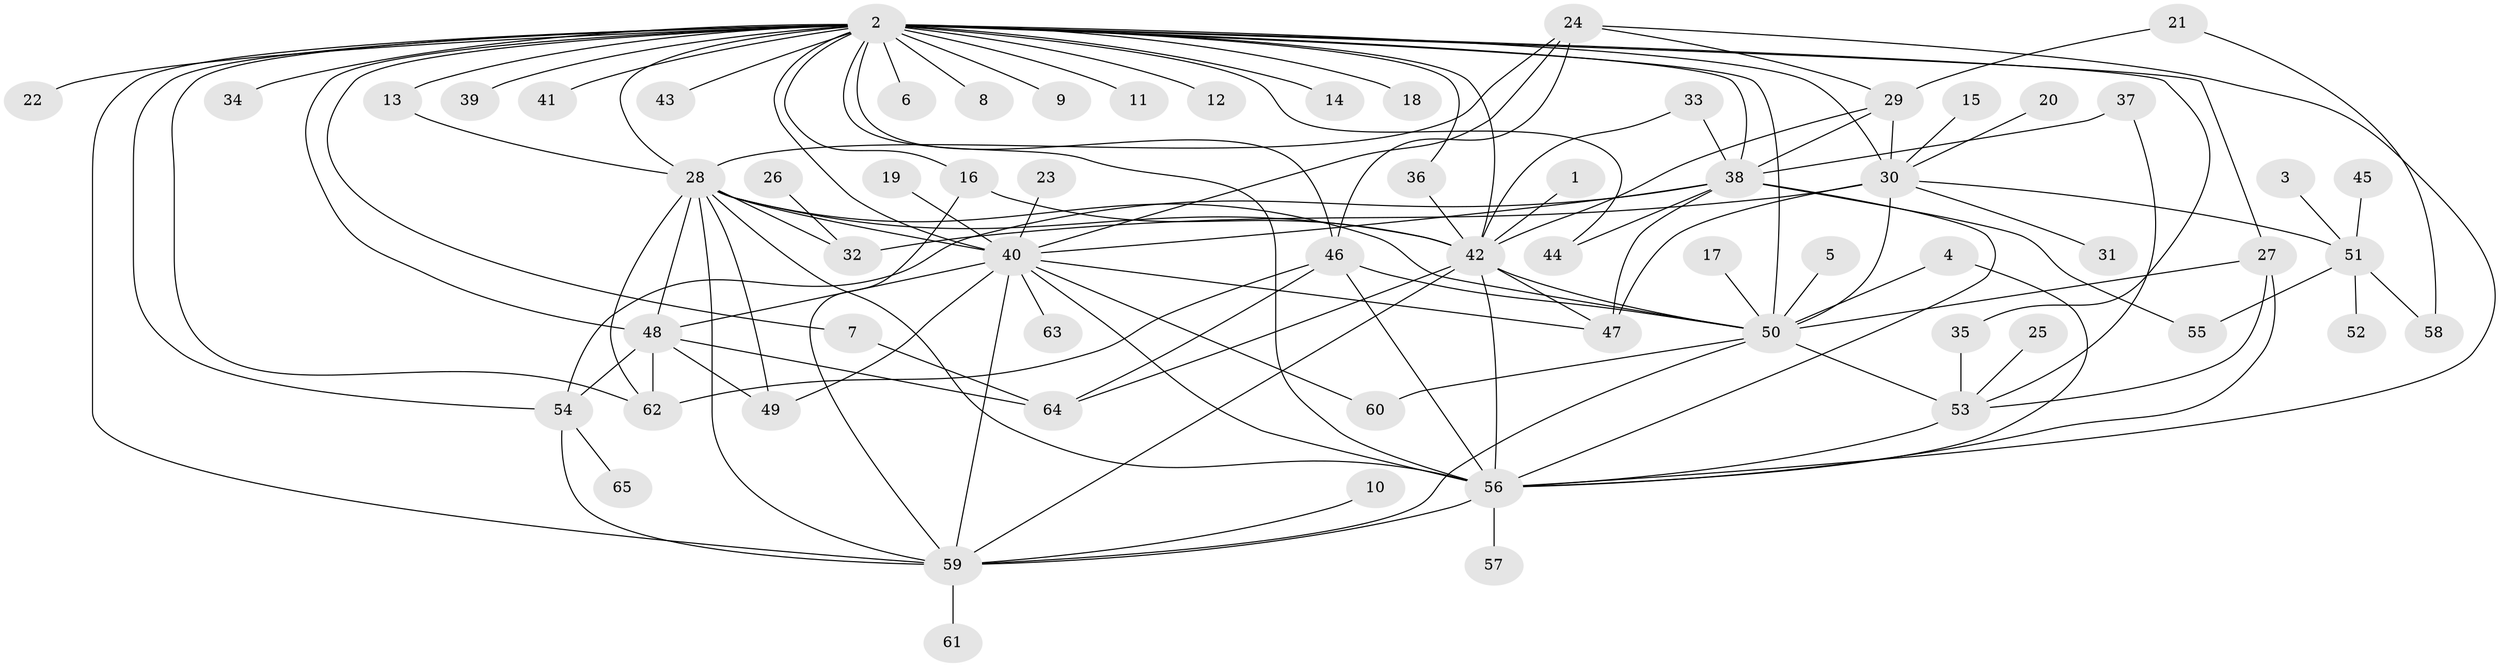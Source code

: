 // original degree distribution, {28: 0.007751937984496124, 16: 0.007751937984496124, 12: 0.023255813953488372, 13: 0.015503875968992248, 7: 0.007751937984496124, 5: 0.06201550387596899, 1: 0.3875968992248062, 4: 0.10852713178294573, 2: 0.18604651162790697, 6: 0.05426356589147287, 15: 0.007751937984496124, 3: 0.12403100775193798, 10: 0.007751937984496124}
// Generated by graph-tools (version 1.1) at 2025/26/03/09/25 03:26:03]
// undirected, 65 vertices, 120 edges
graph export_dot {
graph [start="1"]
  node [color=gray90,style=filled];
  1;
  2;
  3;
  4;
  5;
  6;
  7;
  8;
  9;
  10;
  11;
  12;
  13;
  14;
  15;
  16;
  17;
  18;
  19;
  20;
  21;
  22;
  23;
  24;
  25;
  26;
  27;
  28;
  29;
  30;
  31;
  32;
  33;
  34;
  35;
  36;
  37;
  38;
  39;
  40;
  41;
  42;
  43;
  44;
  45;
  46;
  47;
  48;
  49;
  50;
  51;
  52;
  53;
  54;
  55;
  56;
  57;
  58;
  59;
  60;
  61;
  62;
  63;
  64;
  65;
  1 -- 42 [weight=1.0];
  2 -- 6 [weight=1.0];
  2 -- 7 [weight=1.0];
  2 -- 8 [weight=1.0];
  2 -- 9 [weight=1.0];
  2 -- 11 [weight=1.0];
  2 -- 12 [weight=1.0];
  2 -- 13 [weight=1.0];
  2 -- 14 [weight=1.0];
  2 -- 16 [weight=2.0];
  2 -- 18 [weight=1.0];
  2 -- 22 [weight=1.0];
  2 -- 27 [weight=1.0];
  2 -- 28 [weight=1.0];
  2 -- 30 [weight=2.0];
  2 -- 34 [weight=1.0];
  2 -- 35 [weight=1.0];
  2 -- 36 [weight=1.0];
  2 -- 38 [weight=1.0];
  2 -- 39 [weight=1.0];
  2 -- 40 [weight=2.0];
  2 -- 41 [weight=1.0];
  2 -- 42 [weight=2.0];
  2 -- 43 [weight=1.0];
  2 -- 44 [weight=1.0];
  2 -- 46 [weight=1.0];
  2 -- 48 [weight=1.0];
  2 -- 50 [weight=3.0];
  2 -- 54 [weight=1.0];
  2 -- 56 [weight=1.0];
  2 -- 59 [weight=2.0];
  2 -- 62 [weight=1.0];
  3 -- 51 [weight=1.0];
  4 -- 50 [weight=1.0];
  4 -- 56 [weight=1.0];
  5 -- 50 [weight=1.0];
  7 -- 64 [weight=1.0];
  10 -- 59 [weight=1.0];
  13 -- 28 [weight=1.0];
  15 -- 30 [weight=1.0];
  16 -- 42 [weight=2.0];
  16 -- 59 [weight=1.0];
  17 -- 50 [weight=1.0];
  19 -- 40 [weight=1.0];
  20 -- 30 [weight=1.0];
  21 -- 29 [weight=1.0];
  21 -- 58 [weight=1.0];
  23 -- 40 [weight=1.0];
  24 -- 28 [weight=1.0];
  24 -- 29 [weight=1.0];
  24 -- 40 [weight=2.0];
  24 -- 46 [weight=1.0];
  24 -- 56 [weight=1.0];
  25 -- 53 [weight=1.0];
  26 -- 32 [weight=1.0];
  27 -- 50 [weight=1.0];
  27 -- 53 [weight=1.0];
  27 -- 56 [weight=1.0];
  28 -- 32 [weight=1.0];
  28 -- 40 [weight=1.0];
  28 -- 42 [weight=2.0];
  28 -- 48 [weight=1.0];
  28 -- 49 [weight=1.0];
  28 -- 50 [weight=1.0];
  28 -- 56 [weight=2.0];
  28 -- 59 [weight=1.0];
  28 -- 62 [weight=1.0];
  29 -- 30 [weight=1.0];
  29 -- 38 [weight=1.0];
  29 -- 42 [weight=1.0];
  30 -- 31 [weight=1.0];
  30 -- 32 [weight=1.0];
  30 -- 47 [weight=2.0];
  30 -- 50 [weight=1.0];
  30 -- 51 [weight=1.0];
  33 -- 38 [weight=1.0];
  33 -- 42 [weight=1.0];
  35 -- 53 [weight=2.0];
  36 -- 42 [weight=1.0];
  37 -- 38 [weight=1.0];
  37 -- 53 [weight=1.0];
  38 -- 40 [weight=1.0];
  38 -- 44 [weight=1.0];
  38 -- 47 [weight=1.0];
  38 -- 54 [weight=1.0];
  38 -- 55 [weight=1.0];
  38 -- 56 [weight=1.0];
  40 -- 47 [weight=1.0];
  40 -- 48 [weight=1.0];
  40 -- 49 [weight=2.0];
  40 -- 56 [weight=2.0];
  40 -- 59 [weight=3.0];
  40 -- 60 [weight=1.0];
  40 -- 63 [weight=1.0];
  42 -- 47 [weight=1.0];
  42 -- 50 [weight=2.0];
  42 -- 56 [weight=2.0];
  42 -- 59 [weight=1.0];
  42 -- 64 [weight=1.0];
  45 -- 51 [weight=1.0];
  46 -- 50 [weight=1.0];
  46 -- 56 [weight=1.0];
  46 -- 62 [weight=2.0];
  46 -- 64 [weight=1.0];
  48 -- 49 [weight=1.0];
  48 -- 54 [weight=1.0];
  48 -- 62 [weight=1.0];
  48 -- 64 [weight=1.0];
  50 -- 53 [weight=1.0];
  50 -- 59 [weight=1.0];
  50 -- 60 [weight=1.0];
  51 -- 52 [weight=1.0];
  51 -- 55 [weight=1.0];
  51 -- 58 [weight=1.0];
  53 -- 56 [weight=1.0];
  54 -- 59 [weight=1.0];
  54 -- 65 [weight=1.0];
  56 -- 57 [weight=1.0];
  56 -- 59 [weight=2.0];
  59 -- 61 [weight=1.0];
}
